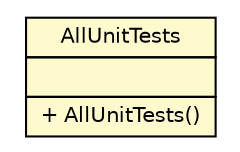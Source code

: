 #!/usr/local/bin/dot
#
# Class diagram 
# Generated by UMLGraph version 5.1 (http://www.umlgraph.org/)
#

digraph G {
	edge [fontname="Helvetica",fontsize=10,labelfontname="Helvetica",labelfontsize=10];
	node [fontname="Helvetica",fontsize=10,shape=plaintext];
	nodesep=0.25;
	ranksep=0.5;
	// net.sereneproject.collector.AllUnitTests
	c189 [label=<<table title="net.sereneproject.collector.AllUnitTests" border="0" cellborder="1" cellspacing="0" cellpadding="2" port="p" bgcolor="lemonChiffon" href="./AllUnitTests.html">
		<tr><td><table border="0" cellspacing="0" cellpadding="1">
<tr><td align="center" balign="center"> AllUnitTests </td></tr>
		</table></td></tr>
		<tr><td><table border="0" cellspacing="0" cellpadding="1">
<tr><td align="left" balign="left">  </td></tr>
		</table></td></tr>
		<tr><td><table border="0" cellspacing="0" cellpadding="1">
<tr><td align="left" balign="left"> + AllUnitTests() </td></tr>
		</table></td></tr>
		</table>>, fontname="Helvetica", fontcolor="black", fontsize=10.0];
}

